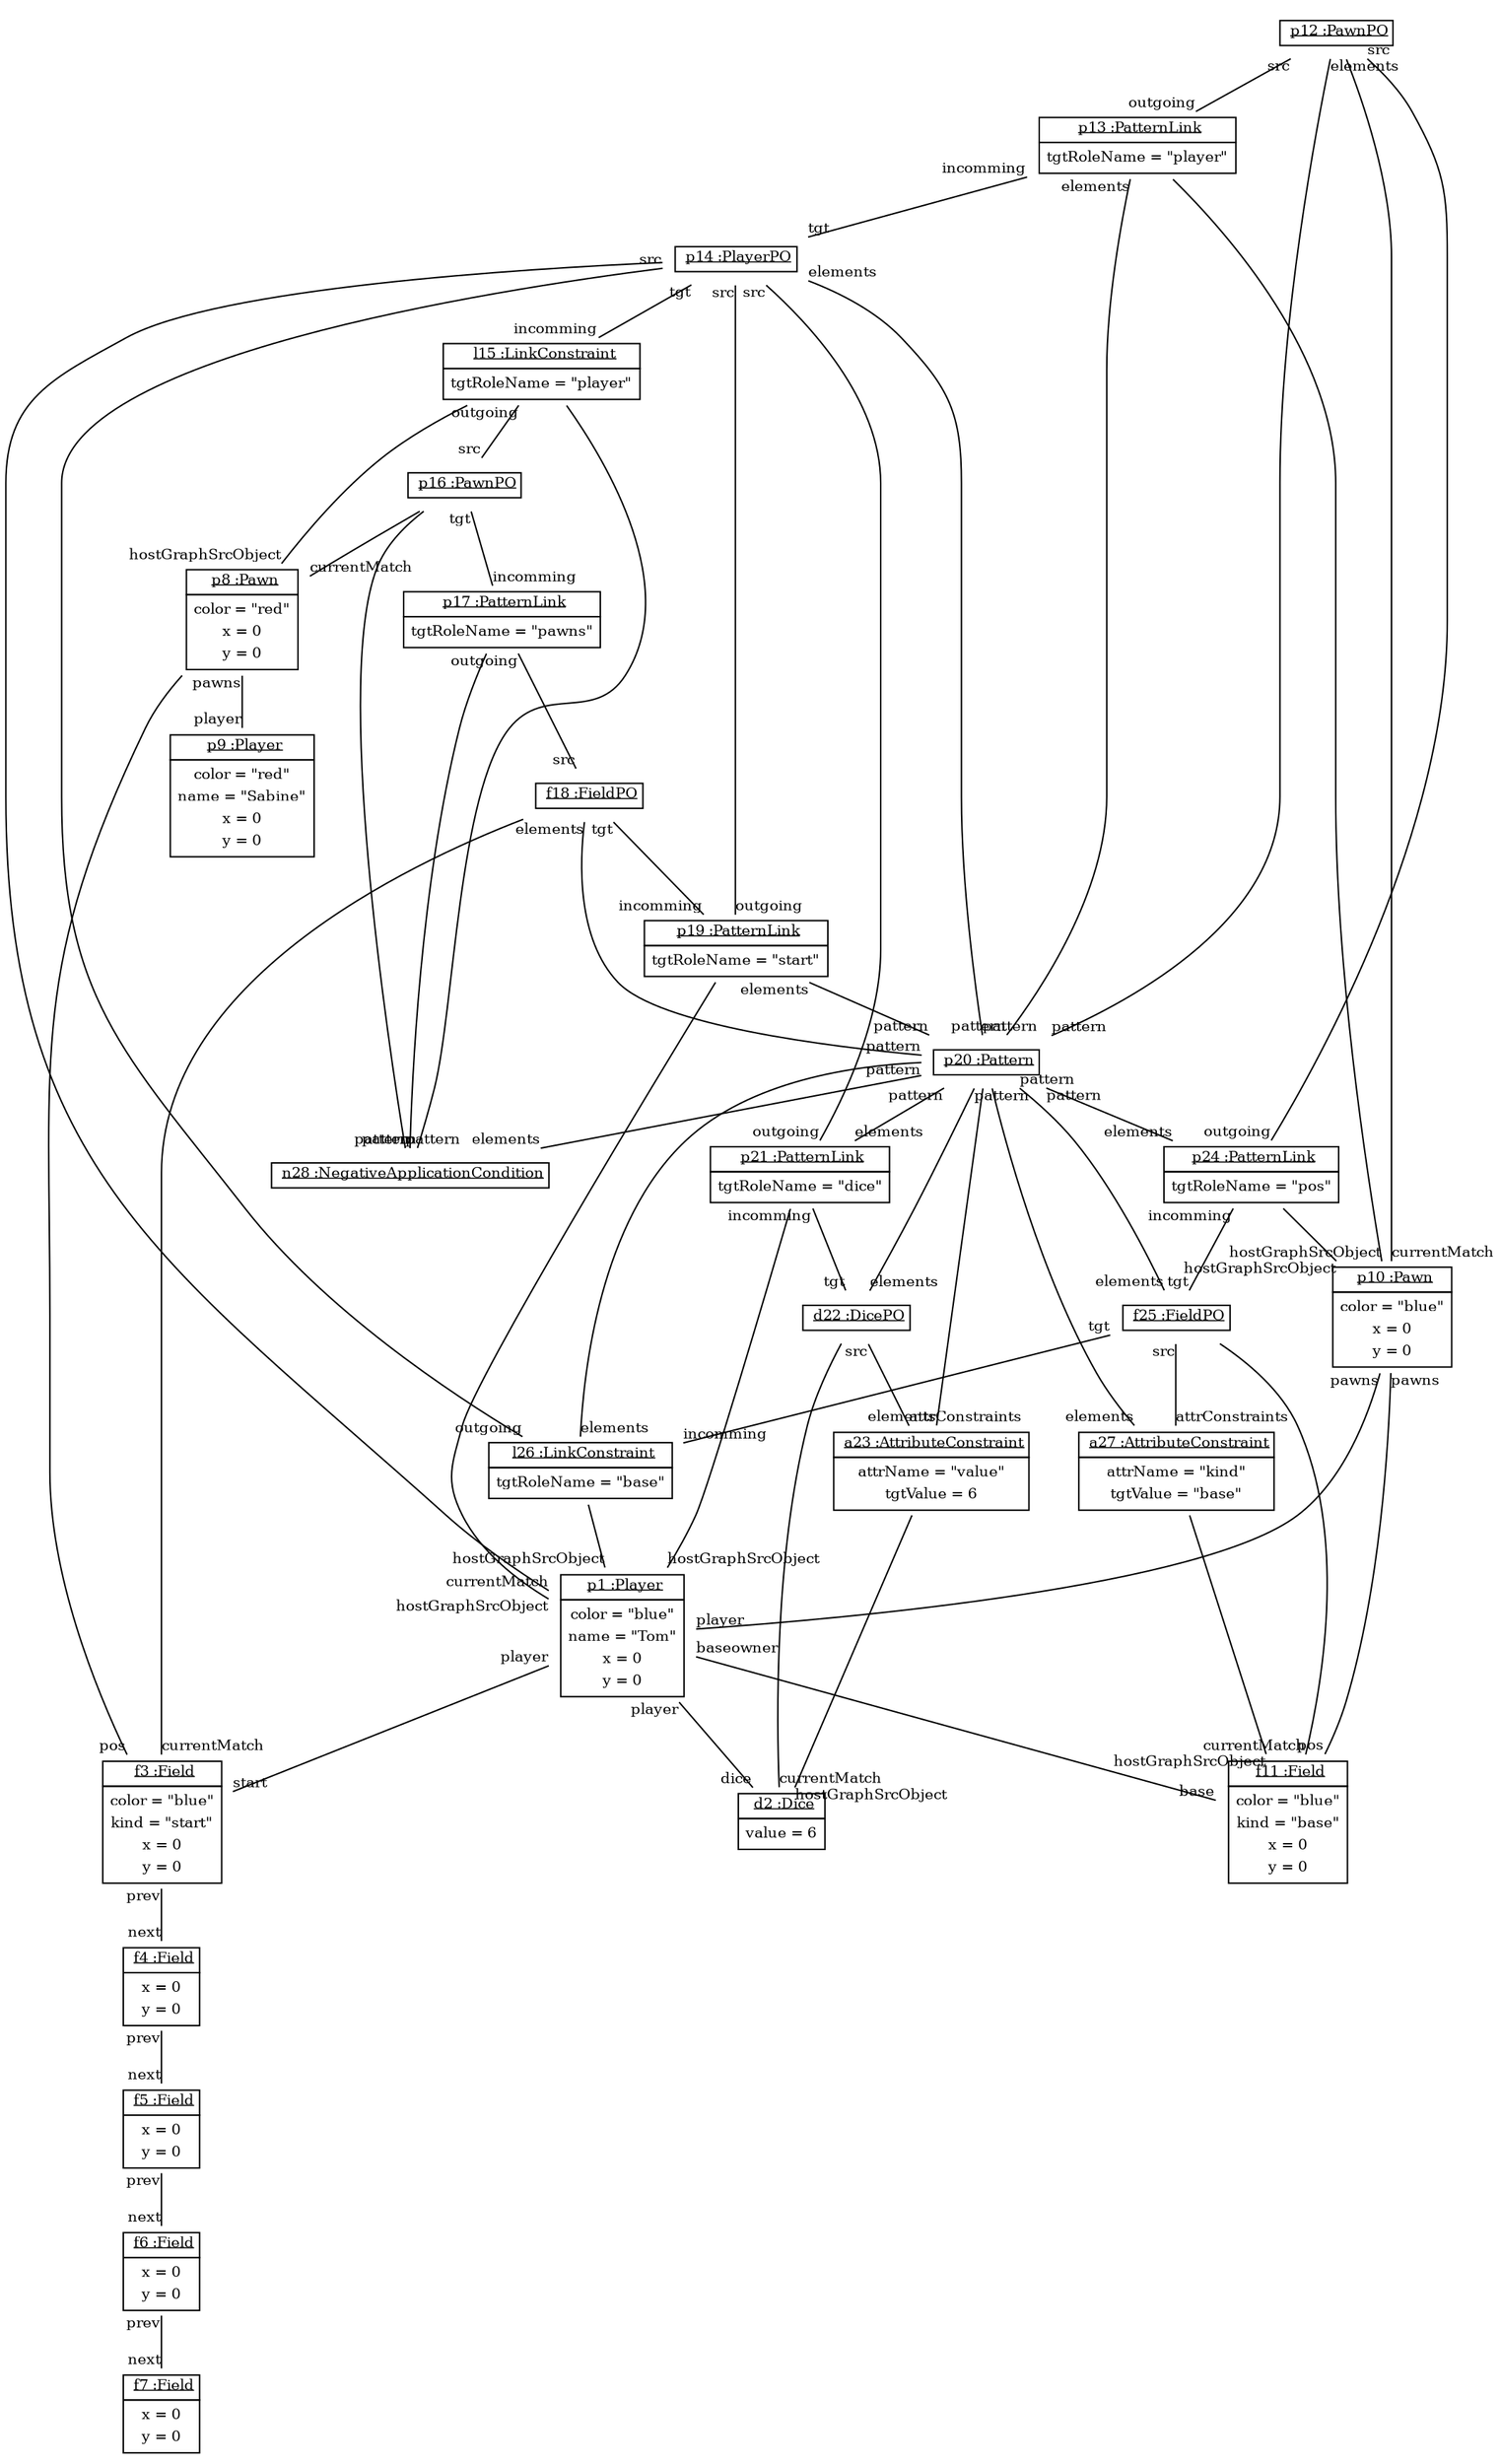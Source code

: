 graph ObjectDiagram {
   node [shape = none, fontsize = 10];
   edge [fontsize = 10];

p12 [label=<<table border='0' cellborder='1' cellspacing='0'> <tr> <td> <u>p12 :PawnPO</u></td></tr></table>>];
p10 [label=<<table border='0' cellborder='1' cellspacing='0'> <tr> <td> <u>p10 :Pawn</u></td></tr><tr><td><table border='0' cellborder='0' cellspacing='0'><tr><td>color = "blue"</td></tr><tr><td>x = 0</td></tr><tr><td>y = 0</td></tr></table></td></tr></table>>];
p1 [label=<<table border='0' cellborder='1' cellspacing='0'> <tr> <td> <u>p1 :Player</u></td></tr><tr><td><table border='0' cellborder='0' cellspacing='0'><tr><td>color = "blue"</td></tr><tr><td>name = "Tom"</td></tr><tr><td>x = 0</td></tr><tr><td>y = 0</td></tr></table></td></tr></table>>];
d2 [label=<<table border='0' cellborder='1' cellspacing='0'> <tr> <td> <u>d2 :Dice</u></td></tr><tr><td><table border='0' cellborder='0' cellspacing='0'><tr><td>value = 6</td></tr></table></td></tr></table>>];
f3 [label=<<table border='0' cellborder='1' cellspacing='0'> <tr> <td> <u>f3 :Field</u></td></tr><tr><td><table border='0' cellborder='0' cellspacing='0'><tr><td>color = "blue"</td></tr><tr><td>kind = "start"</td></tr><tr><td>x = 0</td></tr><tr><td>y = 0</td></tr></table></td></tr></table>>];
f4 [label=<<table border='0' cellborder='1' cellspacing='0'> <tr> <td> <u>f4 :Field</u></td></tr><tr><td><table border='0' cellborder='0' cellspacing='0'><tr><td>x = 0</td></tr><tr><td>y = 0</td></tr></table></td></tr></table>>];
f5 [label=<<table border='0' cellborder='1' cellspacing='0'> <tr> <td> <u>f5 :Field</u></td></tr><tr><td><table border='0' cellborder='0' cellspacing='0'><tr><td>x = 0</td></tr><tr><td>y = 0</td></tr></table></td></tr></table>>];
f6 [label=<<table border='0' cellborder='1' cellspacing='0'> <tr> <td> <u>f6 :Field</u></td></tr><tr><td><table border='0' cellborder='0' cellspacing='0'><tr><td>x = 0</td></tr><tr><td>y = 0</td></tr></table></td></tr></table>>];
f7 [label=<<table border='0' cellborder='1' cellspacing='0'> <tr> <td> <u>f7 :Field</u></td></tr><tr><td><table border='0' cellborder='0' cellspacing='0'><tr><td>x = 0</td></tr><tr><td>y = 0</td></tr></table></td></tr></table>>];
f11 [label=<<table border='0' cellborder='1' cellspacing='0'> <tr> <td> <u>f11 :Field</u></td></tr><tr><td><table border='0' cellborder='0' cellspacing='0'><tr><td>color = "blue"</td></tr><tr><td>kind = "base"</td></tr><tr><td>x = 0</td></tr><tr><td>y = 0</td></tr></table></td></tr></table>>];
p13 [label=<<table border='0' cellborder='1' cellspacing='0'> <tr> <td> <u>p13 :PatternLink</u></td></tr><tr><td><table border='0' cellborder='0' cellspacing='0'><tr><td>tgtRoleName = "player"</td></tr></table></td></tr></table>>];
p14 [label=<<table border='0' cellborder='1' cellspacing='0'> <tr> <td> <u>p14 :PlayerPO</u></td></tr></table>>];
l15 [label=<<table border='0' cellborder='1' cellspacing='0'> <tr> <td> <u>l15 :LinkConstraint</u></td></tr><tr><td><table border='0' cellborder='0' cellspacing='0'><tr><td>tgtRoleName = "player"</td></tr></table></td></tr></table>>];
p16 [label=<<table border='0' cellborder='1' cellspacing='0'> <tr> <td> <u>p16 :PawnPO</u></td></tr></table>>];
p8 [label=<<table border='0' cellborder='1' cellspacing='0'> <tr> <td> <u>p8 :Pawn</u></td></tr><tr><td><table border='0' cellborder='0' cellspacing='0'><tr><td>color = "red"</td></tr><tr><td>x = 0</td></tr><tr><td>y = 0</td></tr></table></td></tr></table>>];
p9 [label=<<table border='0' cellborder='1' cellspacing='0'> <tr> <td> <u>p9 :Player</u></td></tr><tr><td><table border='0' cellborder='0' cellspacing='0'><tr><td>color = "red"</td></tr><tr><td>name = "Sabine"</td></tr><tr><td>x = 0</td></tr><tr><td>y = 0</td></tr></table></td></tr></table>>];
p17 [label=<<table border='0' cellborder='1' cellspacing='0'> <tr> <td> <u>p17 :PatternLink</u></td></tr><tr><td><table border='0' cellborder='0' cellspacing='0'><tr><td>tgtRoleName = "pawns"</td></tr></table></td></tr></table>>];
f18 [label=<<table border='0' cellborder='1' cellspacing='0'> <tr> <td> <u>f18 :FieldPO</u></td></tr></table>>];
p19 [label=<<table border='0' cellborder='1' cellspacing='0'> <tr> <td> <u>p19 :PatternLink</u></td></tr><tr><td><table border='0' cellborder='0' cellspacing='0'><tr><td>tgtRoleName = "start"</td></tr></table></td></tr></table>>];
p20 [label=<<table border='0' cellborder='1' cellspacing='0'> <tr> <td> <u>p20 :Pattern</u></td></tr></table>>];
p21 [label=<<table border='0' cellborder='1' cellspacing='0'> <tr> <td> <u>p21 :PatternLink</u></td></tr><tr><td><table border='0' cellborder='0' cellspacing='0'><tr><td>tgtRoleName = "dice"</td></tr></table></td></tr></table>>];
d22 [label=<<table border='0' cellborder='1' cellspacing='0'> <tr> <td> <u>d22 :DicePO</u></td></tr></table>>];
a23 [label=<<table border='0' cellborder='1' cellspacing='0'> <tr> <td> <u>a23 :AttributeConstraint</u></td></tr><tr><td><table border='0' cellborder='0' cellspacing='0'><tr><td>attrName = "value"</td></tr><tr><td>tgtValue = 6</td></tr></table></td></tr></table>>];
p24 [label=<<table border='0' cellborder='1' cellspacing='0'> <tr> <td> <u>p24 :PatternLink</u></td></tr><tr><td><table border='0' cellborder='0' cellspacing='0'><tr><td>tgtRoleName = "pos"</td></tr></table></td></tr></table>>];
f25 [label=<<table border='0' cellborder='1' cellspacing='0'> <tr> <td> <u>f25 :FieldPO</u></td></tr></table>>];
l26 [label=<<table border='0' cellborder='1' cellspacing='0'> <tr> <td> <u>l26 :LinkConstraint</u></td></tr><tr><td><table border='0' cellborder='0' cellspacing='0'><tr><td>tgtRoleName = "base"</td></tr></table></td></tr></table>>];
a27 [label=<<table border='0' cellborder='1' cellspacing='0'> <tr> <td> <u>a27 :AttributeConstraint</u></td></tr><tr><td><table border='0' cellborder='0' cellspacing='0'><tr><td>attrName = "kind"</td></tr><tr><td>tgtValue = "base"</td></tr></table></td></tr></table>>];
n28 [label=<<table border='0' cellborder='1' cellspacing='0'> <tr> <td> <u>n28 :NegativeApplicationCondition</u></td></tr></table>>];

a23 -- d2 [headlabel = "hostGraphSrcObject" taillabel = ""];
a27 -- f11 [headlabel = "hostGraphSrcObject" taillabel = ""];
d22 -- a23 [headlabel = "attrConstraints" taillabel = "src"];
d22 -- d2 [headlabel = "currentMatch" taillabel = ""];
f18 -- f3 [headlabel = "currentMatch" taillabel = ""];
f18 -- p19 [headlabel = "incomming" taillabel = "tgt"];
f18 -- p20 [headlabel = "pattern" taillabel = "elements"];
f25 -- a27 [headlabel = "attrConstraints" taillabel = "src"];
f25 -- f11 [headlabel = "currentMatch" taillabel = ""];
f25 -- l26 [headlabel = "incomming" taillabel = "tgt"];
f3 -- f4 [headlabel = "next" taillabel = "prev"];
f4 -- f5 [headlabel = "next" taillabel = "prev"];
f5 -- f6 [headlabel = "next" taillabel = "prev"];
f6 -- f7 [headlabel = "next" taillabel = "prev"];
l15 -- n28 [headlabel = "pattern" taillabel = ""];
l15 -- p16 [headlabel = "src" taillabel = "outgoing"];
l15 -- p8 [headlabel = "hostGraphSrcObject" taillabel = ""];
l26 -- p1 [headlabel = "hostGraphSrcObject" taillabel = ""];
p10 -- f11 [headlabel = "pos" taillabel = "pawns"];
p10 -- p1 [headlabel = "player" taillabel = "pawns"];
p12 -- p10 [headlabel = "currentMatch" taillabel = ""];
p12 -- p13 [headlabel = "outgoing" taillabel = "src"];
p12 -- p20 [headlabel = "pattern" taillabel = "elements"];
p12 -- p24 [headlabel = "outgoing" taillabel = "src"];
p13 -- p10 [headlabel = "hostGraphSrcObject" taillabel = ""];
p13 -- p14 [headlabel = "tgt" taillabel = "incomming"];
p13 -- p20 [headlabel = "pattern" taillabel = "elements"];
p14 -- l15 [headlabel = "incomming" taillabel = "tgt"];
p14 -- l26 [headlabel = "outgoing" taillabel = "src"];
p14 -- p1 [headlabel = "currentMatch" taillabel = ""];
p14 -- p19 [headlabel = "outgoing" taillabel = "src"];
p14 -- p20 [headlabel = "pattern" taillabel = "elements"];
p14 -- p21 [headlabel = "outgoing" taillabel = "src"];
p16 -- n28 [headlabel = "pattern" taillabel = ""];
p16 -- p17 [headlabel = "incomming" taillabel = "tgt"];
p16 -- p8 [headlabel = "currentMatch" taillabel = ""];
p17 -- f18 [headlabel = "src" taillabel = "outgoing"];
p17 -- n28 [headlabel = "pattern" taillabel = ""];
p19 -- p1 [headlabel = "hostGraphSrcObject" taillabel = ""];
p19 -- p20 [headlabel = "pattern" taillabel = "elements"];
p1 -- d2 [headlabel = "dice" taillabel = "player"];
p1 -- f11 [headlabel = "base" taillabel = "baseowner"];
p1 -- f3 [headlabel = "start" taillabel = "player"];
p20 -- a23 [headlabel = "elements" taillabel = ""];
p20 -- a27 [headlabel = "elements" taillabel = ""];
p20 -- d22 [headlabel = "elements" taillabel = "pattern"];
p20 -- f25 [headlabel = "elements" taillabel = "pattern"];
p20 -- l26 [headlabel = "elements" taillabel = "pattern"];
p20 -- n28 [headlabel = "elements" taillabel = ""];
p20 -- p21 [headlabel = "elements" taillabel = "pattern"];
p20 -- p24 [headlabel = "elements" taillabel = "pattern"];
p21 -- d22 [headlabel = "tgt" taillabel = "incomming"];
p21 -- p1 [headlabel = "hostGraphSrcObject" taillabel = ""];
p24 -- f25 [headlabel = "tgt" taillabel = "incomming"];
p24 -- p10 [headlabel = "hostGraphSrcObject" taillabel = ""];
p8 -- f3 [headlabel = "pos" taillabel = ""];
p8 -- p9 [headlabel = "player" taillabel = "pawns"];
}
